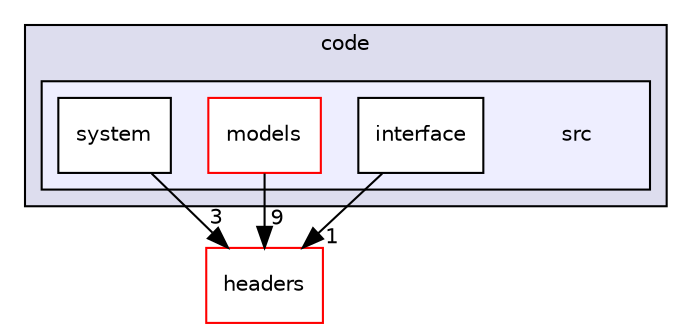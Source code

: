 digraph "code/src" {
  compound=true
  node [ fontsize="10", fontname="Helvetica"];
  edge [ labelfontsize="10", labelfontname="Helvetica"];
  subgraph clusterdir_050edd66366d13764f98250ef6db77f6 {
    graph [ bgcolor="#ddddee", pencolor="black", label="code" fontname="Helvetica", fontsize="10", URL="dir_050edd66366d13764f98250ef6db77f6.html"]
  subgraph clusterdir_14807827589b339a04434892d1c1deae {
    graph [ bgcolor="#eeeeff", pencolor="black", label="" URL="dir_14807827589b339a04434892d1c1deae.html"];
    dir_14807827589b339a04434892d1c1deae [shape=plaintext label="src"];
    dir_9432798a40a8faca9ee5961dc16ffb32 [shape=box label="interface" color="black" fillcolor="white" style="filled" URL="dir_9432798a40a8faca9ee5961dc16ffb32.html"];
    dir_eb9a4e05781345a230eb088637d2fc91 [shape=box label="models" color="red" fillcolor="white" style="filled" URL="dir_eb9a4e05781345a230eb088637d2fc91.html"];
    dir_e132e873f10a5023733cf311057ef62e [shape=box label="system" color="black" fillcolor="white" style="filled" URL="dir_e132e873f10a5023733cf311057ef62e.html"];
  }
  }
  dir_0738ad253578b95ec63fca032667c09c [shape=box label="headers" fillcolor="white" style="filled" color="red" URL="dir_0738ad253578b95ec63fca032667c09c.html"];
  dir_eb9a4e05781345a230eb088637d2fc91->dir_0738ad253578b95ec63fca032667c09c [headlabel="9", labeldistance=1.5 headhref="dir_000018_000001.html"];
  dir_9432798a40a8faca9ee5961dc16ffb32->dir_0738ad253578b95ec63fca032667c09c [headlabel="1", labeldistance=1.5 headhref="dir_000017_000001.html"];
  dir_e132e873f10a5023733cf311057ef62e->dir_0738ad253578b95ec63fca032667c09c [headlabel="3", labeldistance=1.5 headhref="dir_000029_000001.html"];
}
